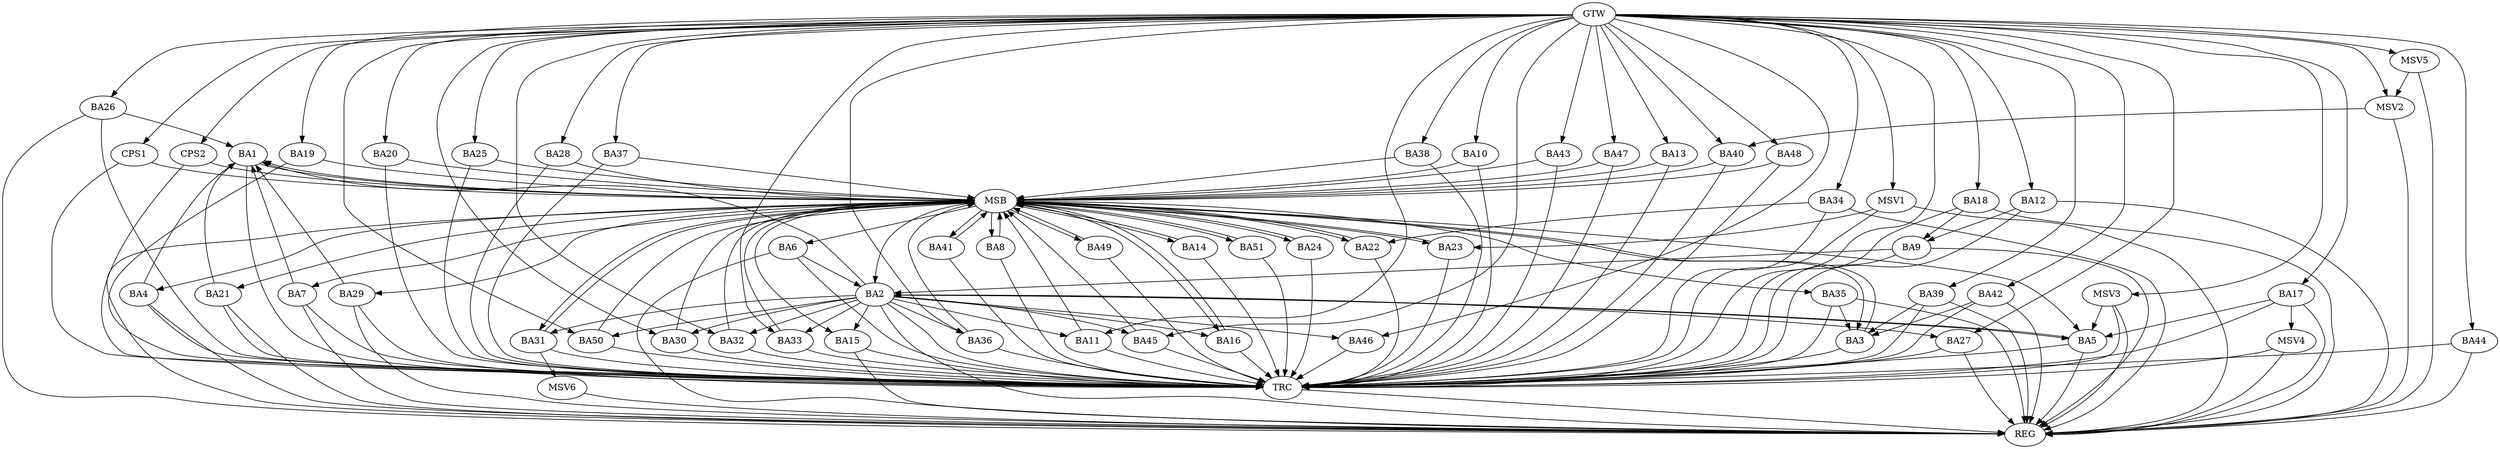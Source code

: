 strict digraph G {
  BA1 [ label="BA1" ];
  BA2 [ label="BA2" ];
  BA3 [ label="BA3" ];
  BA4 [ label="BA4" ];
  BA5 [ label="BA5" ];
  BA6 [ label="BA6" ];
  BA7 [ label="BA7" ];
  BA8 [ label="BA8" ];
  BA9 [ label="BA9" ];
  BA10 [ label="BA10" ];
  BA11 [ label="BA11" ];
  BA12 [ label="BA12" ];
  BA13 [ label="BA13" ];
  BA14 [ label="BA14" ];
  BA15 [ label="BA15" ];
  BA16 [ label="BA16" ];
  BA17 [ label="BA17" ];
  BA18 [ label="BA18" ];
  BA19 [ label="BA19" ];
  BA20 [ label="BA20" ];
  BA21 [ label="BA21" ];
  BA22 [ label="BA22" ];
  BA23 [ label="BA23" ];
  BA24 [ label="BA24" ];
  BA25 [ label="BA25" ];
  BA26 [ label="BA26" ];
  BA27 [ label="BA27" ];
  BA28 [ label="BA28" ];
  BA29 [ label="BA29" ];
  BA30 [ label="BA30" ];
  BA31 [ label="BA31" ];
  BA32 [ label="BA32" ];
  BA33 [ label="BA33" ];
  BA34 [ label="BA34" ];
  BA35 [ label="BA35" ];
  BA36 [ label="BA36" ];
  BA37 [ label="BA37" ];
  BA38 [ label="BA38" ];
  BA39 [ label="BA39" ];
  BA40 [ label="BA40" ];
  BA41 [ label="BA41" ];
  BA42 [ label="BA42" ];
  BA43 [ label="BA43" ];
  BA44 [ label="BA44" ];
  BA45 [ label="BA45" ];
  BA46 [ label="BA46" ];
  BA47 [ label="BA47" ];
  BA48 [ label="BA48" ];
  BA49 [ label="BA49" ];
  BA50 [ label="BA50" ];
  BA51 [ label="BA51" ];
  CPS1 [ label="CPS1" ];
  CPS2 [ label="CPS2" ];
  GTW [ label="GTW" ];
  REG [ label="REG" ];
  MSB [ label="MSB" ];
  TRC [ label="TRC" ];
  MSV1 [ label="MSV1" ];
  MSV2 [ label="MSV2" ];
  MSV3 [ label="MSV3" ];
  MSV4 [ label="MSV4" ];
  MSV5 [ label="MSV5" ];
  MSV6 [ label="MSV6" ];
  BA2 -> BA1;
  BA4 -> BA1;
  BA5 -> BA2;
  BA6 -> BA2;
  BA7 -> BA1;
  BA9 -> BA2;
  BA12 -> BA9;
  BA17 -> BA5;
  BA18 -> BA9;
  BA21 -> BA1;
  BA26 -> BA1;
  BA29 -> BA1;
  BA34 -> BA22;
  BA35 -> BA3;
  BA39 -> BA3;
  BA42 -> BA3;
  GTW -> BA10;
  GTW -> BA11;
  GTW -> BA12;
  GTW -> BA13;
  GTW -> BA17;
  GTW -> BA18;
  GTW -> BA19;
  GTW -> BA20;
  GTW -> BA25;
  GTW -> BA26;
  GTW -> BA27;
  GTW -> BA28;
  GTW -> BA30;
  GTW -> BA32;
  GTW -> BA33;
  GTW -> BA34;
  GTW -> BA36;
  GTW -> BA37;
  GTW -> BA38;
  GTW -> BA39;
  GTW -> BA40;
  GTW -> BA42;
  GTW -> BA43;
  GTW -> BA44;
  GTW -> BA45;
  GTW -> BA46;
  GTW -> BA47;
  GTW -> BA48;
  GTW -> BA50;
  GTW -> CPS1;
  GTW -> CPS2;
  BA2 -> REG;
  BA4 -> REG;
  BA5 -> REG;
  BA6 -> REG;
  BA7 -> REG;
  BA9 -> REG;
  BA12 -> REG;
  BA15 -> REG;
  BA17 -> REG;
  BA18 -> REG;
  BA21 -> REG;
  BA26 -> REG;
  BA27 -> REG;
  BA29 -> REG;
  BA34 -> REG;
  BA35 -> REG;
  BA39 -> REG;
  BA42 -> REG;
  BA44 -> REG;
  BA1 -> MSB;
  MSB -> BA2;
  MSB -> REG;
  BA3 -> MSB;
  MSB -> BA1;
  BA8 -> MSB;
  BA10 -> MSB;
  BA11 -> MSB;
  BA13 -> MSB;
  MSB -> BA5;
  BA14 -> MSB;
  BA16 -> MSB;
  BA19 -> MSB;
  MSB -> BA15;
  BA20 -> MSB;
  BA22 -> MSB;
  MSB -> BA3;
  BA23 -> MSB;
  BA24 -> MSB;
  BA25 -> MSB;
  MSB -> BA4;
  BA28 -> MSB;
  MSB -> BA22;
  BA30 -> MSB;
  BA31 -> MSB;
  BA32 -> MSB;
  MSB -> BA8;
  BA33 -> MSB;
  MSB -> BA29;
  BA36 -> MSB;
  MSB -> BA24;
  BA37 -> MSB;
  MSB -> BA16;
  BA38 -> MSB;
  BA40 -> MSB;
  BA41 -> MSB;
  MSB -> BA14;
  BA43 -> MSB;
  BA45 -> MSB;
  BA47 -> MSB;
  MSB -> BA21;
  BA48 -> MSB;
  BA49 -> MSB;
  MSB -> BA23;
  BA50 -> MSB;
  BA51 -> MSB;
  CPS1 -> MSB;
  MSB -> BA31;
  MSB -> BA7;
  MSB -> BA51;
  CPS2 -> MSB;
  MSB -> BA41;
  MSB -> BA35;
  MSB -> BA6;
  MSB -> BA49;
  BA1 -> TRC;
  BA2 -> TRC;
  BA3 -> TRC;
  BA4 -> TRC;
  BA5 -> TRC;
  BA6 -> TRC;
  BA7 -> TRC;
  BA8 -> TRC;
  BA9 -> TRC;
  BA10 -> TRC;
  BA11 -> TRC;
  BA12 -> TRC;
  BA13 -> TRC;
  BA14 -> TRC;
  BA15 -> TRC;
  BA16 -> TRC;
  BA17 -> TRC;
  BA18 -> TRC;
  BA19 -> TRC;
  BA20 -> TRC;
  BA21 -> TRC;
  BA22 -> TRC;
  BA23 -> TRC;
  BA24 -> TRC;
  BA25 -> TRC;
  BA26 -> TRC;
  BA27 -> TRC;
  BA28 -> TRC;
  BA29 -> TRC;
  BA30 -> TRC;
  BA31 -> TRC;
  BA32 -> TRC;
  BA33 -> TRC;
  BA34 -> TRC;
  BA35 -> TRC;
  BA36 -> TRC;
  BA37 -> TRC;
  BA38 -> TRC;
  BA39 -> TRC;
  BA40 -> TRC;
  BA41 -> TRC;
  BA42 -> TRC;
  BA43 -> TRC;
  BA44 -> TRC;
  BA45 -> TRC;
  BA46 -> TRC;
  BA47 -> TRC;
  BA48 -> TRC;
  BA49 -> TRC;
  BA50 -> TRC;
  BA51 -> TRC;
  CPS1 -> TRC;
  CPS2 -> TRC;
  GTW -> TRC;
  TRC -> REG;
  BA2 -> BA11;
  BA2 -> BA15;
  BA2 -> BA31;
  BA2 -> BA33;
  BA2 -> BA32;
  BA2 -> BA27;
  BA2 -> BA45;
  BA2 -> BA50;
  BA2 -> BA36;
  BA2 -> BA30;
  BA2 -> BA16;
  BA2 -> BA5;
  BA2 -> BA46;
  MSV1 -> BA23;
  GTW -> MSV1;
  MSV1 -> REG;
  MSV1 -> TRC;
  MSV2 -> BA40;
  GTW -> MSV2;
  MSV2 -> REG;
  MSV3 -> BA5;
  GTW -> MSV3;
  MSV3 -> REG;
  MSV3 -> TRC;
  BA17 -> MSV4;
  MSV4 -> REG;
  MSV4 -> TRC;
  MSV5 -> MSV2;
  GTW -> MSV5;
  MSV5 -> REG;
  BA31 -> MSV6;
  MSV6 -> REG;
}
